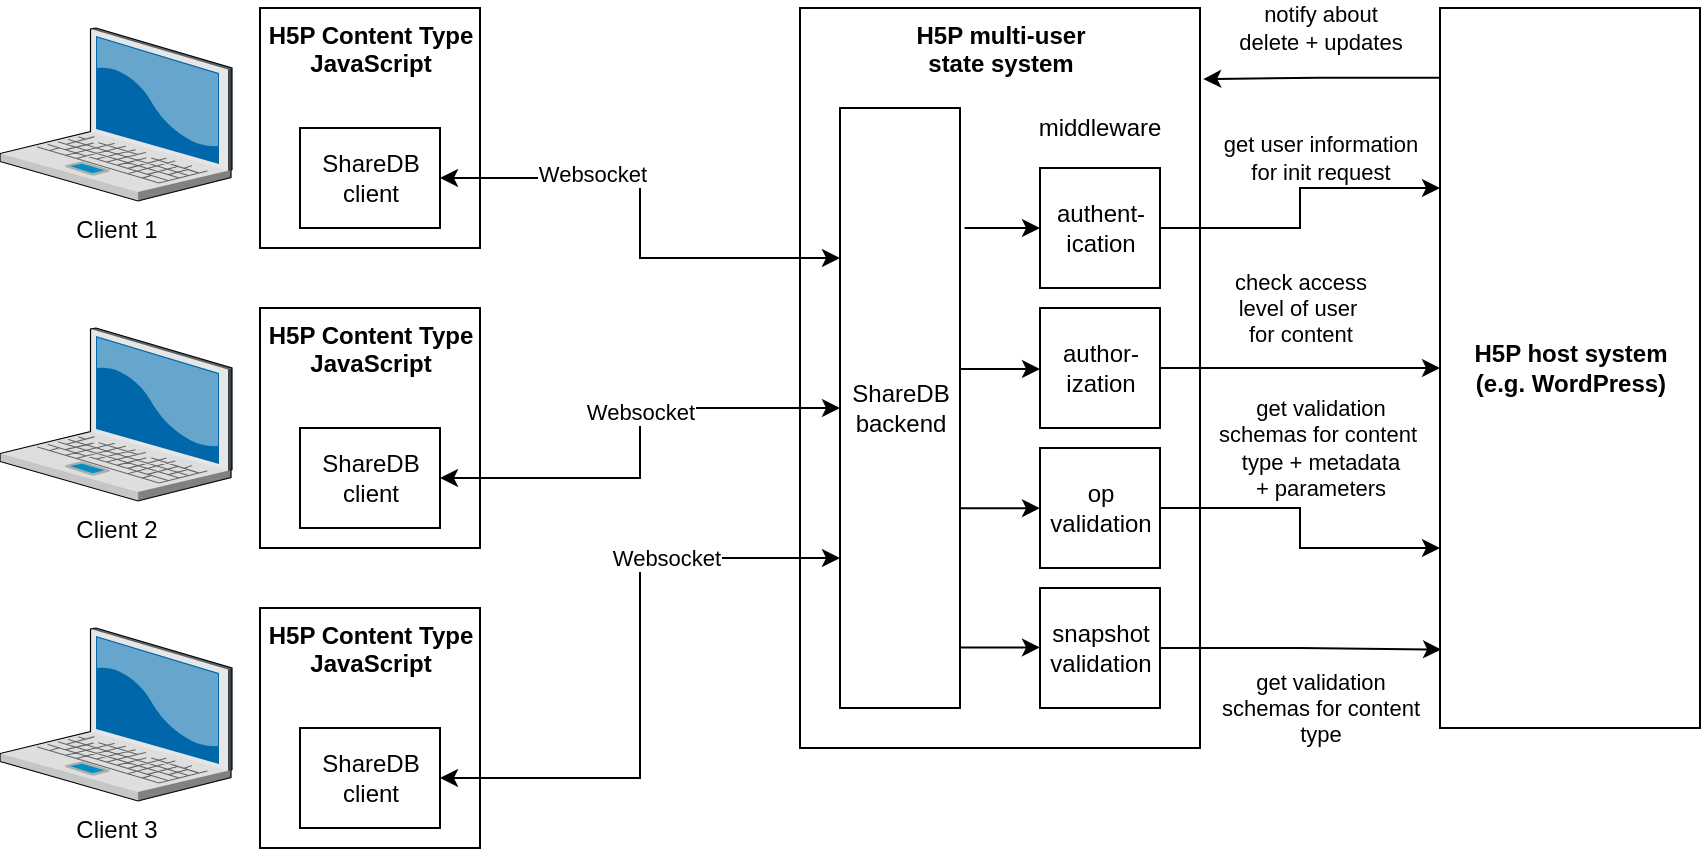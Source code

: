 <mxfile version="16.5.1" type="device"><diagram id="nN6VDbIL_ytRWDgQrXLu" name="Seite-1"><mxGraphModel dx="1296" dy="691" grid="1" gridSize="10" guides="1" tooltips="1" connect="1" arrows="1" fold="1" page="1" pageScale="1" pageWidth="827" pageHeight="1169" math="0" shadow="0"><root><mxCell id="0"/><mxCell id="1" parent="0"/><mxCell id="bX-KWJDWJofQwFU4eTni-7" value="H5P Content Type &lt;br&gt;JavaScript" style="html=1;verticalAlign=top;fontStyle=1" vertex="1" parent="1"><mxGeometry x="160" y="70" width="110" height="120" as="geometry"/></mxCell><mxCell id="bX-KWJDWJofQwFU4eTni-3" value="Client 1" style="verticalLabelPosition=bottom;sketch=0;aspect=fixed;html=1;verticalAlign=top;strokeColor=none;align=center;outlineConnect=0;shape=mxgraph.citrix.laptop_2;" vertex="1" parent="1"><mxGeometry x="30" y="80" width="116" height="86.5" as="geometry"/></mxCell><mxCell id="bX-KWJDWJofQwFU4eTni-6" value="ShareDB&lt;br&gt;client" style="html=1;" vertex="1" parent="1"><mxGeometry x="180" y="130" width="70" height="50" as="geometry"/></mxCell><mxCell id="bX-KWJDWJofQwFU4eTni-8" value="H5P multi-user&lt;br&gt;state system" style="html=1;verticalAlign=top;fontStyle=1" vertex="1" parent="1"><mxGeometry x="430" y="70" width="200" height="370" as="geometry"/></mxCell><mxCell id="bX-KWJDWJofQwFU4eTni-15" style="edgeStyle=orthogonalEdgeStyle;rounded=0;orthogonalLoop=1;jettySize=auto;html=1;entryX=0;entryY=0.5;entryDx=0;entryDy=0;startArrow=none;startFill=0;exitX=1.038;exitY=0.2;exitDx=0;exitDy=0;exitPerimeter=0;" edge="1" parent="1" source="bX-KWJDWJofQwFU4eTni-5" target="bX-KWJDWJofQwFU4eTni-9"><mxGeometry relative="1" as="geometry"/></mxCell><mxCell id="bX-KWJDWJofQwFU4eTni-16" style="edgeStyle=orthogonalEdgeStyle;rounded=0;orthogonalLoop=1;jettySize=auto;html=1;entryX=0;entryY=0.5;entryDx=0;entryDy=0;startArrow=none;startFill=0;exitX=1.006;exitY=0.667;exitDx=0;exitDy=0;exitPerimeter=0;" edge="1" parent="1" source="bX-KWJDWJofQwFU4eTni-5" target="bX-KWJDWJofQwFU4eTni-10"><mxGeometry relative="1" as="geometry"/></mxCell><mxCell id="bX-KWJDWJofQwFU4eTni-17" style="edgeStyle=orthogonalEdgeStyle;rounded=0;orthogonalLoop=1;jettySize=auto;html=1;entryX=0;entryY=0.5;entryDx=0;entryDy=0;startArrow=none;startFill=0;exitX=1.006;exitY=0.899;exitDx=0;exitDy=0;exitPerimeter=0;" edge="1" parent="1" source="bX-KWJDWJofQwFU4eTni-5" target="bX-KWJDWJofQwFU4eTni-11"><mxGeometry relative="1" as="geometry"/></mxCell><mxCell id="bX-KWJDWJofQwFU4eTni-22" style="edgeStyle=orthogonalEdgeStyle;rounded=0;orthogonalLoop=1;jettySize=auto;html=1;entryX=0;entryY=0.5;entryDx=0;entryDy=0;startArrow=none;startFill=0;exitX=1.006;exitY=0.435;exitDx=0;exitDy=0;exitPerimeter=0;" edge="1" parent="1" source="bX-KWJDWJofQwFU4eTni-5" target="bX-KWJDWJofQwFU4eTni-21"><mxGeometry relative="1" as="geometry"/></mxCell><mxCell id="bX-KWJDWJofQwFU4eTni-5" value="ShareDB&lt;br&gt;backend" style="html=1;" vertex="1" parent="1"><mxGeometry x="450" y="120" width="60" height="300" as="geometry"/></mxCell><mxCell id="bX-KWJDWJofQwFU4eTni-19" style="edgeStyle=orthogonalEdgeStyle;rounded=0;orthogonalLoop=1;jettySize=auto;html=1;entryX=0;entryY=0.25;entryDx=0;entryDy=0;startArrow=none;startFill=0;" edge="1" parent="1" source="bX-KWJDWJofQwFU4eTni-9" target="bX-KWJDWJofQwFU4eTni-13"><mxGeometry relative="1" as="geometry"/></mxCell><mxCell id="bX-KWJDWJofQwFU4eTni-20" value="get user information &lt;br&gt;for init request" style="edgeLabel;html=1;align=center;verticalAlign=middle;resizable=0;points=[];" vertex="1" connectable="0" parent="bX-KWJDWJofQwFU4eTni-19"><mxGeometry x="0.156" y="3" relative="1" as="geometry"><mxPoint x="7" y="-12" as="offset"/></mxGeometry></mxCell><mxCell id="bX-KWJDWJofQwFU4eTni-9" value="authent-&lt;br&gt;ication" style="html=1;" vertex="1" parent="1"><mxGeometry x="550" y="150" width="60" height="60" as="geometry"/></mxCell><mxCell id="bX-KWJDWJofQwFU4eTni-25" style="edgeStyle=orthogonalEdgeStyle;rounded=0;orthogonalLoop=1;jettySize=auto;html=1;entryX=0;entryY=0.75;entryDx=0;entryDy=0;startArrow=none;startFill=0;" edge="1" parent="1" source="bX-KWJDWJofQwFU4eTni-10" target="bX-KWJDWJofQwFU4eTni-13"><mxGeometry relative="1" as="geometry"/></mxCell><mxCell id="bX-KWJDWJofQwFU4eTni-26" value="get validation&lt;br&gt;schemas for content&amp;nbsp;&lt;br&gt;type + metadata &lt;br&gt;+ parameters" style="edgeLabel;html=1;align=center;verticalAlign=middle;resizable=0;points=[];" vertex="1" connectable="0" parent="bX-KWJDWJofQwFU4eTni-25"><mxGeometry x="-0.435" y="2" relative="1" as="geometry"><mxPoint x="35" y="-28" as="offset"/></mxGeometry></mxCell><mxCell id="bX-KWJDWJofQwFU4eTni-10" value="op &lt;br&gt;validation" style="html=1;" vertex="1" parent="1"><mxGeometry x="550" y="290" width="60" height="60" as="geometry"/></mxCell><mxCell id="bX-KWJDWJofQwFU4eTni-27" style="edgeStyle=orthogonalEdgeStyle;rounded=0;orthogonalLoop=1;jettySize=auto;html=1;entryX=0.004;entryY=0.891;entryDx=0;entryDy=0;entryPerimeter=0;startArrow=none;startFill=0;" edge="1" parent="1" source="bX-KWJDWJofQwFU4eTni-11" target="bX-KWJDWJofQwFU4eTni-13"><mxGeometry relative="1" as="geometry"/></mxCell><mxCell id="bX-KWJDWJofQwFU4eTni-28" value="get validation &lt;br&gt;schemas for content&lt;br&gt;type" style="edgeLabel;html=1;align=center;verticalAlign=middle;resizable=0;points=[];" vertex="1" connectable="0" parent="bX-KWJDWJofQwFU4eTni-27"><mxGeometry x="-0.277" y="5" relative="1" as="geometry"><mxPoint x="29" y="35" as="offset"/></mxGeometry></mxCell><mxCell id="bX-KWJDWJofQwFU4eTni-11" value="snapshot&lt;br&gt;validation" style="html=1;" vertex="1" parent="1"><mxGeometry x="550" y="360" width="60" height="60" as="geometry"/></mxCell><mxCell id="bX-KWJDWJofQwFU4eTni-29" value="notify about&lt;br&gt;delete + updates" style="edgeStyle=orthogonalEdgeStyle;rounded=0;orthogonalLoop=1;jettySize=auto;html=1;entryX=1.008;entryY=0.096;entryDx=0;entryDy=0;entryPerimeter=0;startArrow=none;startFill=0;exitX=0.009;exitY=0.097;exitDx=0;exitDy=0;exitPerimeter=0;" edge="1" parent="1" source="bX-KWJDWJofQwFU4eTni-13" target="bX-KWJDWJofQwFU4eTni-8"><mxGeometry x="0.018" y="-25" relative="1" as="geometry"><mxPoint x="740" y="105" as="sourcePoint"/><mxPoint x="25" y="-25" as="offset"/></mxGeometry></mxCell><mxCell id="bX-KWJDWJofQwFU4eTni-13" value="H5P host system&lt;br&gt;(e.g. WordPress)&lt;br&gt;" style="html=1;verticalAlign=middle;fontStyle=1" vertex="1" parent="1"><mxGeometry x="750" y="70" width="130" height="360" as="geometry"/></mxCell><mxCell id="bX-KWJDWJofQwFU4eTni-14" style="edgeStyle=orthogonalEdgeStyle;rounded=0;orthogonalLoop=1;jettySize=auto;html=1;entryX=0;entryY=0.25;entryDx=0;entryDy=0;startArrow=classic;startFill=1;" edge="1" parent="1" source="bX-KWJDWJofQwFU4eTni-6" target="bX-KWJDWJofQwFU4eTni-5"><mxGeometry relative="1" as="geometry"/></mxCell><mxCell id="bX-KWJDWJofQwFU4eTni-39" value="Websocket" style="edgeLabel;html=1;align=center;verticalAlign=middle;resizable=0;points=[];" vertex="1" connectable="0" parent="bX-KWJDWJofQwFU4eTni-14"><mxGeometry x="-0.372" y="2" relative="1" as="geometry"><mxPoint as="offset"/></mxGeometry></mxCell><mxCell id="bX-KWJDWJofQwFU4eTni-18" value="middleware" style="text;html=1;strokeColor=none;fillColor=none;align=center;verticalAlign=middle;whiteSpace=wrap;rounded=0;" vertex="1" parent="1"><mxGeometry x="550" y="115" width="60" height="30" as="geometry"/></mxCell><mxCell id="bX-KWJDWJofQwFU4eTni-23" style="edgeStyle=orthogonalEdgeStyle;rounded=0;orthogonalLoop=1;jettySize=auto;html=1;entryX=0;entryY=0.5;entryDx=0;entryDy=0;startArrow=none;startFill=0;" edge="1" parent="1" source="bX-KWJDWJofQwFU4eTni-21" target="bX-KWJDWJofQwFU4eTni-13"><mxGeometry relative="1" as="geometry"/></mxCell><mxCell id="bX-KWJDWJofQwFU4eTni-24" value="check access &lt;br&gt;level of user&amp;nbsp;&lt;br&gt;for content" style="edgeLabel;html=1;align=center;verticalAlign=middle;resizable=0;points=[];" vertex="1" connectable="0" parent="bX-KWJDWJofQwFU4eTni-23"><mxGeometry x="-0.654" y="1" relative="1" as="geometry"><mxPoint x="46" y="-29" as="offset"/></mxGeometry></mxCell><mxCell id="bX-KWJDWJofQwFU4eTni-21" value="author-&lt;br&gt;ization" style="html=1;" vertex="1" parent="1"><mxGeometry x="550" y="220" width="60" height="60" as="geometry"/></mxCell><mxCell id="bX-KWJDWJofQwFU4eTni-30" value="H5P Content Type &lt;br&gt;JavaScript" style="html=1;verticalAlign=top;fontStyle=1" vertex="1" parent="1"><mxGeometry x="160" y="220" width="110" height="120" as="geometry"/></mxCell><mxCell id="bX-KWJDWJofQwFU4eTni-31" value="Client 2" style="verticalLabelPosition=bottom;sketch=0;aspect=fixed;html=1;verticalAlign=top;strokeColor=none;align=center;outlineConnect=0;shape=mxgraph.citrix.laptop_2;" vertex="1" parent="1"><mxGeometry x="30" y="230" width="116" height="86.5" as="geometry"/></mxCell><mxCell id="bX-KWJDWJofQwFU4eTni-36" style="edgeStyle=orthogonalEdgeStyle;rounded=0;orthogonalLoop=1;jettySize=auto;html=1;entryX=0;entryY=0.5;entryDx=0;entryDy=0;startArrow=classic;startFill=1;" edge="1" parent="1" source="bX-KWJDWJofQwFU4eTni-32" target="bX-KWJDWJofQwFU4eTni-5"><mxGeometry relative="1" as="geometry"/></mxCell><mxCell id="bX-KWJDWJofQwFU4eTni-40" value="Websocket" style="edgeLabel;html=1;align=center;verticalAlign=middle;resizable=0;points=[];" vertex="1" connectable="0" parent="bX-KWJDWJofQwFU4eTni-36"><mxGeometry x="0.136" relative="1" as="geometry"><mxPoint as="offset"/></mxGeometry></mxCell><mxCell id="bX-KWJDWJofQwFU4eTni-32" value="ShareDB&lt;br&gt;client" style="html=1;" vertex="1" parent="1"><mxGeometry x="180" y="280" width="70" height="50" as="geometry"/></mxCell><mxCell id="bX-KWJDWJofQwFU4eTni-33" value="H5P Content Type &lt;br&gt;JavaScript" style="html=1;verticalAlign=top;fontStyle=1" vertex="1" parent="1"><mxGeometry x="160" y="370" width="110" height="120" as="geometry"/></mxCell><mxCell id="bX-KWJDWJofQwFU4eTni-34" value="Client 3" style="verticalLabelPosition=bottom;sketch=0;aspect=fixed;html=1;verticalAlign=top;strokeColor=none;align=center;outlineConnect=0;shape=mxgraph.citrix.laptop_2;" vertex="1" parent="1"><mxGeometry x="30" y="380" width="116" height="86.5" as="geometry"/></mxCell><mxCell id="bX-KWJDWJofQwFU4eTni-38" style="edgeStyle=orthogonalEdgeStyle;rounded=0;orthogonalLoop=1;jettySize=auto;html=1;entryX=0;entryY=0.75;entryDx=0;entryDy=0;startArrow=classic;startFill=1;" edge="1" parent="1" source="bX-KWJDWJofQwFU4eTni-35" target="bX-KWJDWJofQwFU4eTni-5"><mxGeometry relative="1" as="geometry"/></mxCell><mxCell id="bX-KWJDWJofQwFU4eTni-41" value="Websocket" style="edgeLabel;html=1;align=center;verticalAlign=middle;resizable=0;points=[];" vertex="1" connectable="0" parent="bX-KWJDWJofQwFU4eTni-38"><mxGeometry x="0.438" relative="1" as="geometry"><mxPoint as="offset"/></mxGeometry></mxCell><mxCell id="bX-KWJDWJofQwFU4eTni-35" value="ShareDB&lt;br&gt;client" style="html=1;" vertex="1" parent="1"><mxGeometry x="180" y="430" width="70" height="50" as="geometry"/></mxCell></root></mxGraphModel></diagram></mxfile>